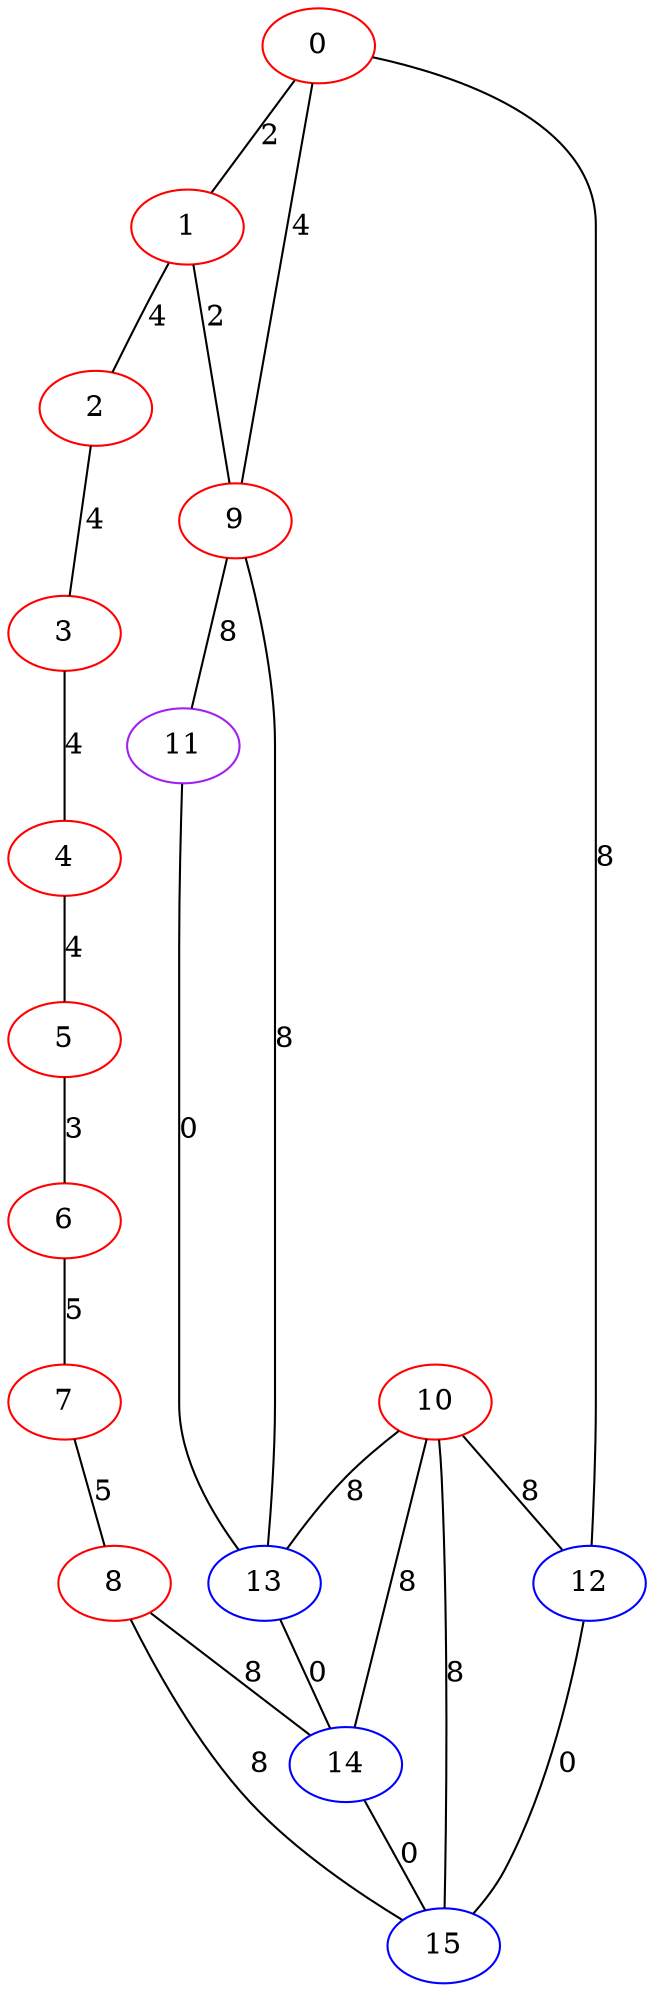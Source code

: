 graph "" {
0 [color=red, weight=1];
1 [color=red, weight=1];
2 [color=red, weight=1];
3 [color=red, weight=1];
4 [color=red, weight=1];
5 [color=red, weight=1];
6 [color=red, weight=1];
7 [color=red, weight=1];
8 [color=red, weight=1];
9 [color=red, weight=1];
10 [color=red, weight=1];
11 [color=purple, weight=4];
12 [color=blue, weight=3];
13 [color=blue, weight=3];
14 [color=blue, weight=3];
15 [color=blue, weight=3];
0 -- 1  [key=0, label=2];
0 -- 12  [key=0, label=8];
0 -- 9  [key=0, label=4];
1 -- 9  [key=0, label=2];
1 -- 2  [key=0, label=4];
2 -- 3  [key=0, label=4];
3 -- 4  [key=0, label=4];
4 -- 5  [key=0, label=4];
5 -- 6  [key=0, label=3];
6 -- 7  [key=0, label=5];
7 -- 8  [key=0, label=5];
8 -- 15  [key=0, label=8];
8 -- 14  [key=0, label=8];
9 -- 11  [key=0, label=8];
9 -- 13  [key=0, label=8];
10 -- 12  [key=0, label=8];
10 -- 13  [key=0, label=8];
10 -- 14  [key=0, label=8];
10 -- 15  [key=0, label=8];
11 -- 13  [key=0, label=0];
12 -- 15  [key=0, label=0];
13 -- 14  [key=0, label=0];
14 -- 15  [key=0, label=0];
}
